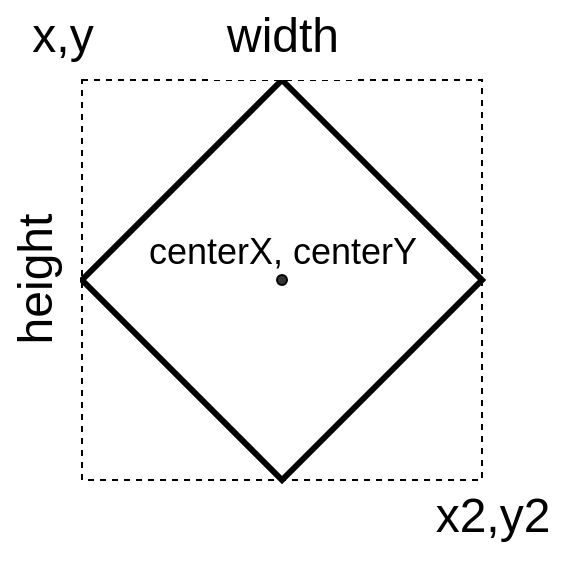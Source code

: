 <mxfile version="16.5.1" type="device"><diagram id="EVLCtf8sz0nmjKRDlPg8" name="Page-1"><mxGraphModel dx="1102" dy="865" grid="1" gridSize="10" guides="1" tooltips="1" connect="1" arrows="1" fold="1" page="1" pageScale="1" pageWidth="827" pageHeight="1169" math="0" shadow="0"><root><mxCell id="0"/><mxCell id="1" parent="0"/><mxCell id="BWzH6_z4CpH2qPS-tLJU-1" value="" style="rounded=0;whiteSpace=wrap;html=1;dashed=1;" parent="1" vertex="1"><mxGeometry x="280" y="240" width="200" height="200" as="geometry"/></mxCell><mxCell id="BWzH6_z4CpH2qPS-tLJU-2" value="" style="ellipse;whiteSpace=wrap;html=1;aspect=fixed;fillColor=#333333;" parent="1" vertex="1"><mxGeometry x="377.5" y="337.5" width="5" height="5" as="geometry"/></mxCell><mxCell id="BWzH6_z4CpH2qPS-tLJU-3" value="x,y" style="text;html=1;resizable=0;autosize=1;align=center;verticalAlign=middle;points=[];fillColor=none;strokeColor=none;rounded=0;fontSize=24;spacingBottom=4;" parent="1" vertex="1"><mxGeometry x="245" y="200" width="50" height="40" as="geometry"/></mxCell><mxCell id="BWzH6_z4CpH2qPS-tLJU-4" value="centerX, centerY" style="text;html=1;resizable=0;autosize=1;align=center;verticalAlign=middle;points=[];fillColor=none;strokeColor=none;rounded=0;fontSize=18;spacingBottom=4;" parent="1" vertex="1"><mxGeometry x="305" y="312.5" width="150" height="30" as="geometry"/></mxCell><mxCell id="BWzH6_z4CpH2qPS-tLJU-5" value="x2,y2" style="text;html=1;resizable=0;autosize=1;align=center;verticalAlign=middle;points=[];fillColor=none;strokeColor=none;rounded=0;fontSize=24;spacingBottom=4;" parent="1" vertex="1"><mxGeometry x="450" y="440" width="70" height="40" as="geometry"/></mxCell><mxCell id="94l9mC2z5nmqasu--5fC-2" value="" style="rhombus;whiteSpace=wrap;html=1;strokeWidth=3;fillColor=none;fontSize=9;" parent="1" vertex="1"><mxGeometry x="280" y="240" width="200" height="200" as="geometry"/></mxCell><mxCell id="BWzH6_z4CpH2qPS-tLJU-6" value="width" style="text;html=1;resizable=0;autosize=1;align=center;verticalAlign=middle;points=[];fillColor=#FFFFFF;strokeColor=none;rounded=0;fontSize=24;spacingBottom=4;" parent="1" vertex="1"><mxGeometry x="345" y="200" width="70" height="40" as="geometry"/></mxCell><mxCell id="BWzH6_z4CpH2qPS-tLJU-7" value="height" style="text;html=1;resizable=0;autosize=1;align=center;verticalAlign=middle;points=[];fillColor=#FFFFFF;strokeColor=none;rounded=0;fontSize=24;spacingBottom=4;rotation=-90;" parent="1" vertex="1"><mxGeometry x="219" y="320" width="80" height="40" as="geometry"/></mxCell></root></mxGraphModel></diagram></mxfile>